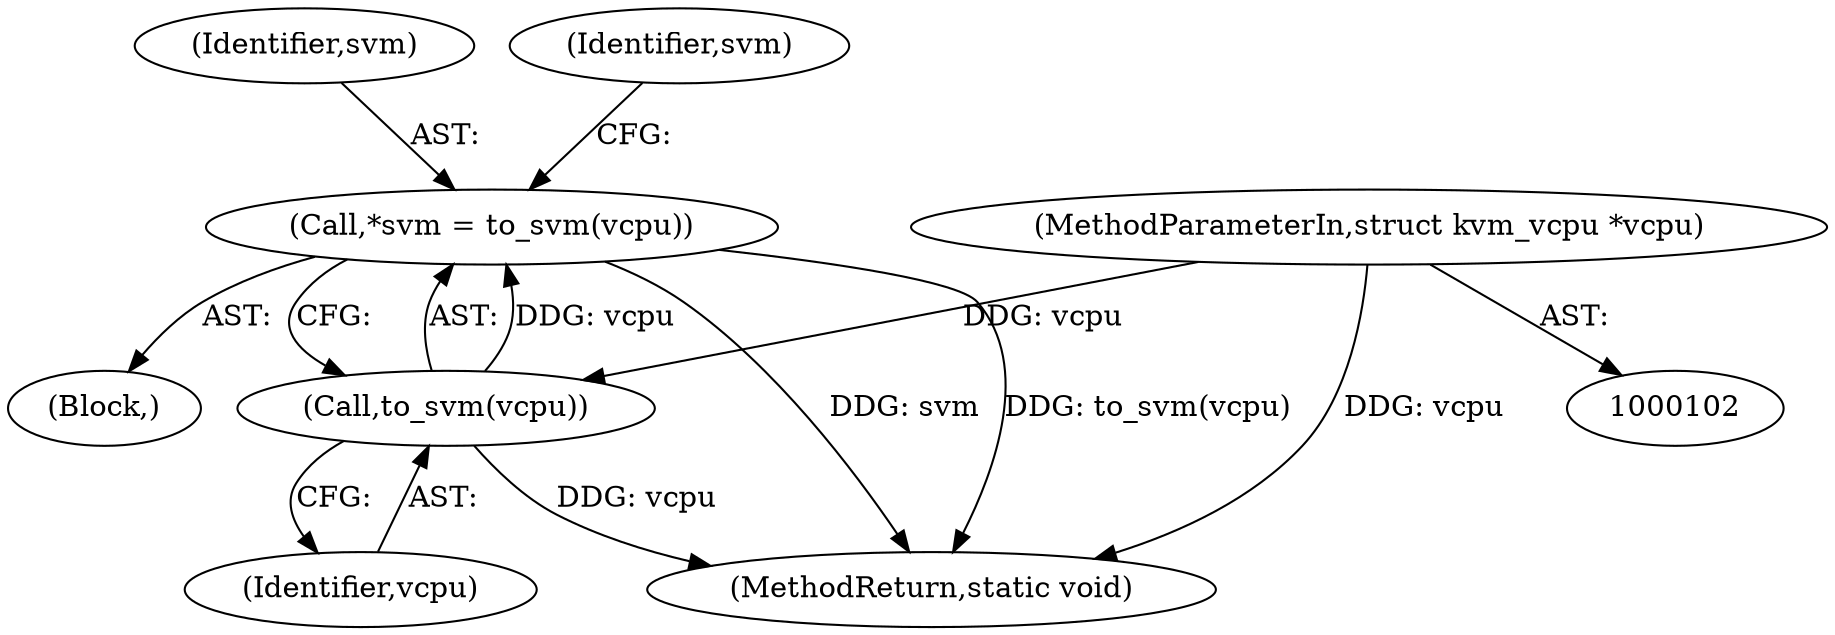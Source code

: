 digraph "0_linux_cbdb967af3d54993f5814f1cee0ed311a055377d_0@pointer" {
"1000106" [label="(Call,*svm = to_svm(vcpu))"];
"1000108" [label="(Call,to_svm(vcpu))"];
"1000103" [label="(MethodParameterIn,struct kvm_vcpu *vcpu)"];
"1000104" [label="(Block,)"];
"1000107" [label="(Identifier,svm)"];
"1000141" [label="(MethodReturn,static void)"];
"1000109" [label="(Identifier,vcpu)"];
"1000103" [label="(MethodParameterIn,struct kvm_vcpu *vcpu)"];
"1000106" [label="(Call,*svm = to_svm(vcpu))"];
"1000108" [label="(Call,to_svm(vcpu))"];
"1000116" [label="(Identifier,svm)"];
"1000106" -> "1000104"  [label="AST: "];
"1000106" -> "1000108"  [label="CFG: "];
"1000107" -> "1000106"  [label="AST: "];
"1000108" -> "1000106"  [label="AST: "];
"1000116" -> "1000106"  [label="CFG: "];
"1000106" -> "1000141"  [label="DDG: to_svm(vcpu)"];
"1000106" -> "1000141"  [label="DDG: svm"];
"1000108" -> "1000106"  [label="DDG: vcpu"];
"1000108" -> "1000109"  [label="CFG: "];
"1000109" -> "1000108"  [label="AST: "];
"1000108" -> "1000141"  [label="DDG: vcpu"];
"1000103" -> "1000108"  [label="DDG: vcpu"];
"1000103" -> "1000102"  [label="AST: "];
"1000103" -> "1000141"  [label="DDG: vcpu"];
}

